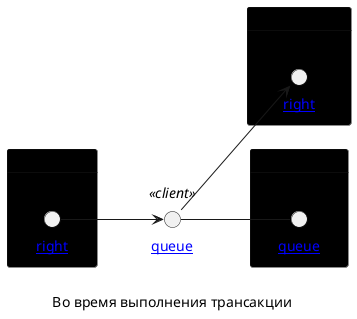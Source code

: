 @startuml
left to right direction

skinparam card {
    BorderThickness 0.5
    BackgroundColor 0
}

card Alice {
    circle "[[/work/transaction-types/queue-example/diagrams/right-send/{right} right]]" as right1 <<send>>
}

circle "[[/work/transaction-types/queue-example/diagrams/queue-client/{queue} queue]]" as queue1 <<client>>

card Bob {
    circle "[[/work/transaction-types/queue-example/diagrams/right-receive/{right} right]]" as right2 <<receive>>
}

card Carol {
    circle "[[/work/transaction-types/queue-example/diagrams/queue-server/{queue} queue]]" as queue2 <<server>>
}

queue1 -- queue2
right1 --> queue1
queue1 --> right2

caption \nВо время выполнения трансакции
@enduml